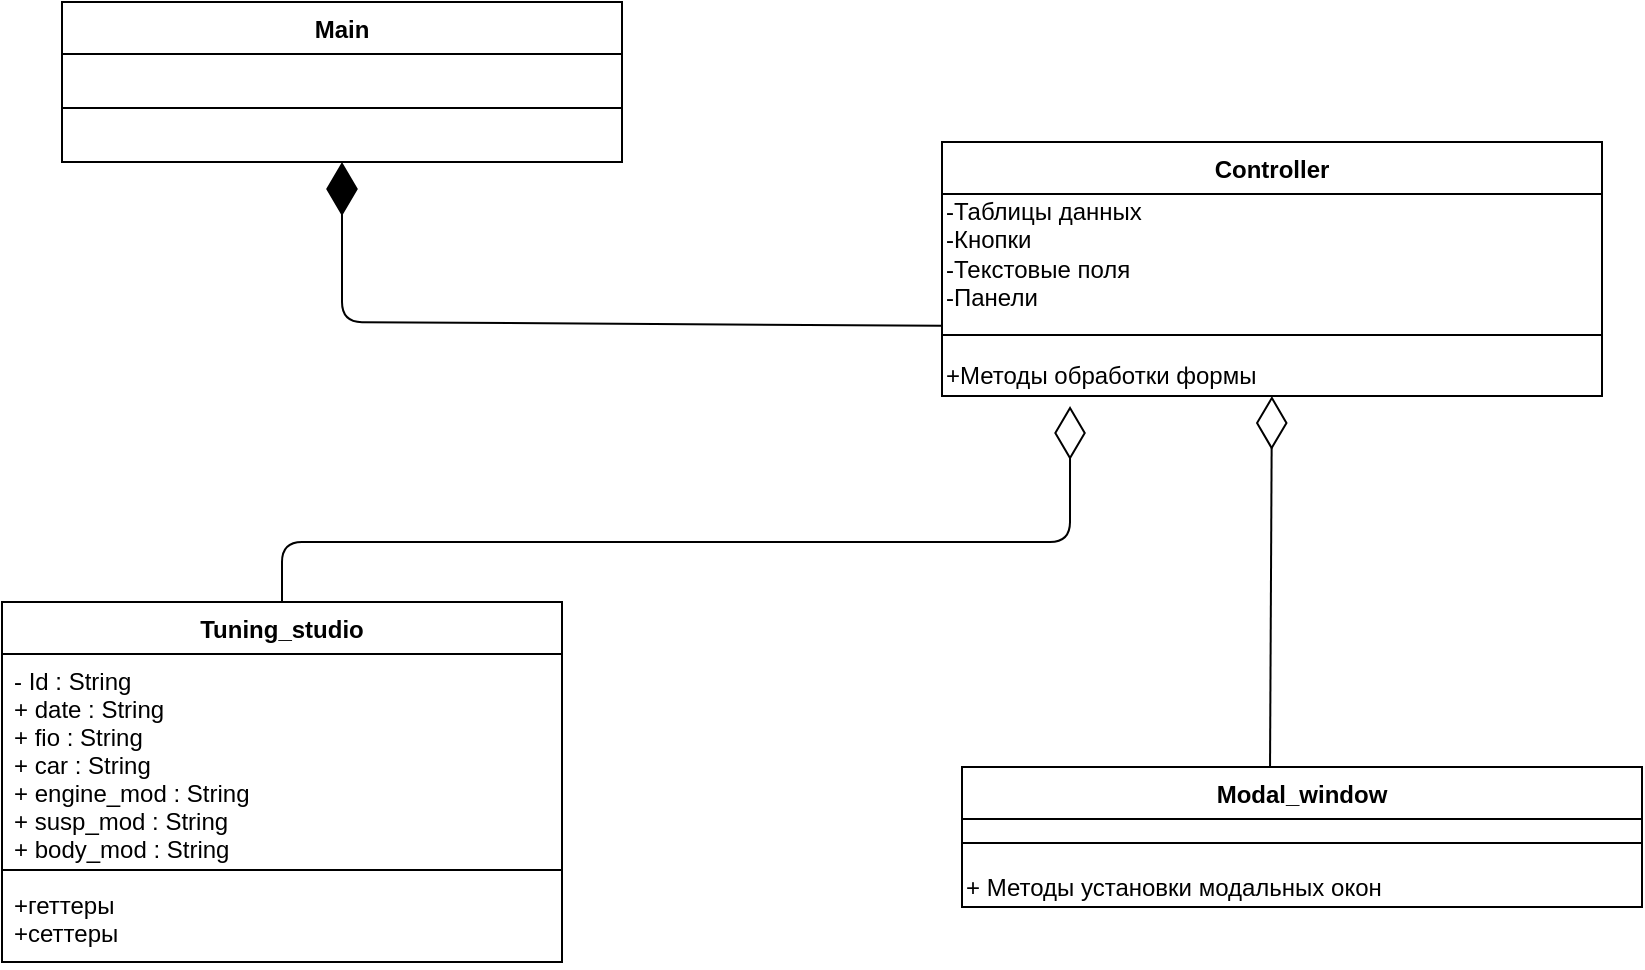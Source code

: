 <mxfile version="13.1.14" type="device"><diagram id="wRSGbVllIwBSr0eKpkHJ" name="Page-1"><mxGraphModel dx="1224" dy="517" grid="1" gridSize="10" guides="1" tooltips="1" connect="1" arrows="1" fold="1" page="1" pageScale="1" pageWidth="2339" pageHeight="3300" math="0" shadow="0"><root><mxCell id="0"/><mxCell id="1" parent="0"/><mxCell id="48tlFeU_UI05H6rHHPL8-1" value="Main" style="swimlane;fontStyle=1;align=center;verticalAlign=top;childLayout=stackLayout;horizontal=1;startSize=26;horizontalStack=0;resizeParent=1;resizeParentMax=0;resizeLast=0;collapsible=1;marginBottom=0;" parent="1" vertex="1"><mxGeometry x="80" y="40" width="280" height="80" as="geometry"/></mxCell><mxCell id="48tlFeU_UI05H6rHHPL8-3" value="" style="line;strokeWidth=1;fillColor=none;align=left;verticalAlign=middle;spacingTop=-1;spacingLeft=3;spacingRight=3;rotatable=0;labelPosition=right;points=[];portConstraint=eastwest;" parent="48tlFeU_UI05H6rHHPL8-1" vertex="1"><mxGeometry y="26" width="280" height="54" as="geometry"/></mxCell><mxCell id="48tlFeU_UI05H6rHHPL8-6" value="Controller" style="swimlane;fontStyle=1;align=center;verticalAlign=top;childLayout=stackLayout;horizontal=1;startSize=26;horizontalStack=0;resizeParent=1;resizeParentMax=0;resizeLast=0;collapsible=1;marginBottom=0;" parent="1" vertex="1"><mxGeometry x="520" y="110" width="330" height="127" as="geometry"/></mxCell><mxCell id="TJ8C0wKdy3_aKJc6eOAF-2" value="-Таблицы данных&lt;br&gt;&lt;div&gt;&lt;span&gt;-Кнопки&lt;/span&gt;&lt;/div&gt;&lt;div&gt;&lt;span&gt;-Текстовые поля&lt;/span&gt;&lt;/div&gt;&lt;div&gt;-Панели&lt;/div&gt;" style="text;html=1;align=left;verticalAlign=middle;resizable=0;points=[];autosize=1;" parent="48tlFeU_UI05H6rHHPL8-6" vertex="1"><mxGeometry y="26" width="330" height="60" as="geometry"/></mxCell><mxCell id="48tlFeU_UI05H6rHHPL8-8" value="" style="line;strokeWidth=1;fillColor=none;align=left;verticalAlign=middle;spacingTop=-1;spacingLeft=3;spacingRight=3;rotatable=0;labelPosition=right;points=[];portConstraint=eastwest;" parent="48tlFeU_UI05H6rHHPL8-6" vertex="1"><mxGeometry y="86" width="330" height="21" as="geometry"/></mxCell><mxCell id="TJ8C0wKdy3_aKJc6eOAF-4" value="&lt;div&gt;&lt;span&gt;+Методы обработки формы&lt;/span&gt;&lt;/div&gt;" style="text;html=1;align=left;verticalAlign=middle;resizable=0;points=[];autosize=1;" parent="48tlFeU_UI05H6rHHPL8-6" vertex="1"><mxGeometry y="107" width="330" height="20" as="geometry"/></mxCell><mxCell id="48tlFeU_UI05H6rHHPL8-10" value="" style="endArrow=diamondThin;endFill=1;endSize=24;html=1;entryX=0.5;entryY=1;entryDx=0;entryDy=0;" parent="1" target="48tlFeU_UI05H6rHHPL8-1" edge="1"><mxGeometry width="160" relative="1" as="geometry"><mxPoint x="520" y="201.935" as="sourcePoint"/><mxPoint x="200" y="120" as="targetPoint"/><Array as="points"><mxPoint x="220" y="200"/></Array></mxGeometry></mxCell><mxCell id="bOE2-3HHwECVsitRVkwT-13" value="" style="endArrow=diamondThin;endFill=0;endSize=24;html=1;exitX=0.453;exitY=-0.006;exitDx=0;exitDy=0;exitPerimeter=0;" parent="1" source="48tlFeU_UI05H6rHHPL8-12" target="TJ8C0wKdy3_aKJc6eOAF-4" edge="1"><mxGeometry width="160" relative="1" as="geometry"><mxPoint x="679.5" y="399" as="sourcePoint"/><mxPoint x="671" y="241" as="targetPoint"/></mxGeometry></mxCell><mxCell id="48tlFeU_UI05H6rHHPL8-12" value="Modal_window" style="swimlane;fontStyle=1;align=center;verticalAlign=top;childLayout=stackLayout;horizontal=1;startSize=26;horizontalStack=0;resizeParent=1;resizeParentMax=0;resizeLast=0;collapsible=1;marginBottom=0;" parent="1" vertex="1"><mxGeometry x="530" y="422.5" width="340" height="70" as="geometry"/></mxCell><mxCell id="48tlFeU_UI05H6rHHPL8-14" value="" style="line;strokeWidth=1;fillColor=none;align=left;verticalAlign=middle;spacingTop=-1;spacingLeft=3;spacingRight=3;rotatable=0;labelPosition=right;points=[];portConstraint=eastwest;" parent="48tlFeU_UI05H6rHHPL8-12" vertex="1"><mxGeometry y="26" width="340" height="24" as="geometry"/></mxCell><mxCell id="TJ8C0wKdy3_aKJc6eOAF-7" value="+ Методы установки модальных окон" style="text;html=1;align=left;verticalAlign=middle;resizable=0;points=[];autosize=1;" parent="48tlFeU_UI05H6rHHPL8-12" vertex="1"><mxGeometry y="50" width="340" height="20" as="geometry"/></mxCell><mxCell id="TJ8C0wKdy3_aKJc6eOAF-6" value="" style="endArrow=diamondThin;endFill=0;endSize=24;html=1;entryX=0.194;entryY=1.25;entryDx=0;entryDy=0;entryPerimeter=0;exitX=0.5;exitY=0;exitDx=0;exitDy=0;" parent="1" source="48tlFeU_UI05H6rHHPL8-16" target="TJ8C0wKdy3_aKJc6eOAF-4" edge="1"><mxGeometry width="160" relative="1" as="geometry"><mxPoint x="190" y="380" as="sourcePoint"/><mxPoint x="360.93" y="249" as="targetPoint"/><Array as="points"><mxPoint x="190" y="310"/><mxPoint x="584" y="310"/></Array></mxGeometry></mxCell><mxCell id="48tlFeU_UI05H6rHHPL8-16" value="Tuning_studio" style="swimlane;fontStyle=1;align=center;verticalAlign=top;childLayout=stackLayout;horizontal=1;startSize=26;horizontalStack=0;resizeParent=1;resizeParentMax=0;resizeLast=0;collapsible=1;marginBottom=0;" parent="1" vertex="1"><mxGeometry x="50" y="340" width="280" height="180" as="geometry"/></mxCell><mxCell id="48tlFeU_UI05H6rHHPL8-17" value="- Id : String&#10;+ date : String&#10;+ fio : String&#10;+ car : String&#10;+ engine_mod : String&#10;+ susp_mod : String&#10;+ body_mod : String " style="text;strokeColor=none;fillColor=none;align=left;verticalAlign=top;spacingLeft=4;spacingRight=4;overflow=hidden;rotatable=0;points=[[0,0.5],[1,0.5]];portConstraint=eastwest;" parent="48tlFeU_UI05H6rHHPL8-16" vertex="1"><mxGeometry y="26" width="280" height="104" as="geometry"/></mxCell><mxCell id="48tlFeU_UI05H6rHHPL8-18" value="" style="line;strokeWidth=1;fillColor=none;align=left;verticalAlign=middle;spacingTop=-1;spacingLeft=3;spacingRight=3;rotatable=0;labelPosition=right;points=[];portConstraint=eastwest;" parent="48tlFeU_UI05H6rHHPL8-16" vertex="1"><mxGeometry y="130" width="280" height="8" as="geometry"/></mxCell><mxCell id="48tlFeU_UI05H6rHHPL8-19" value="+геттеры&#10;+сеттеры" style="text;strokeColor=none;fillColor=none;align=left;verticalAlign=top;spacingLeft=4;spacingRight=4;overflow=hidden;rotatable=0;points=[[0,0.5],[1,0.5]];portConstraint=eastwest;" parent="48tlFeU_UI05H6rHHPL8-16" vertex="1"><mxGeometry y="138" width="280" height="42" as="geometry"/></mxCell></root></mxGraphModel></diagram></mxfile>